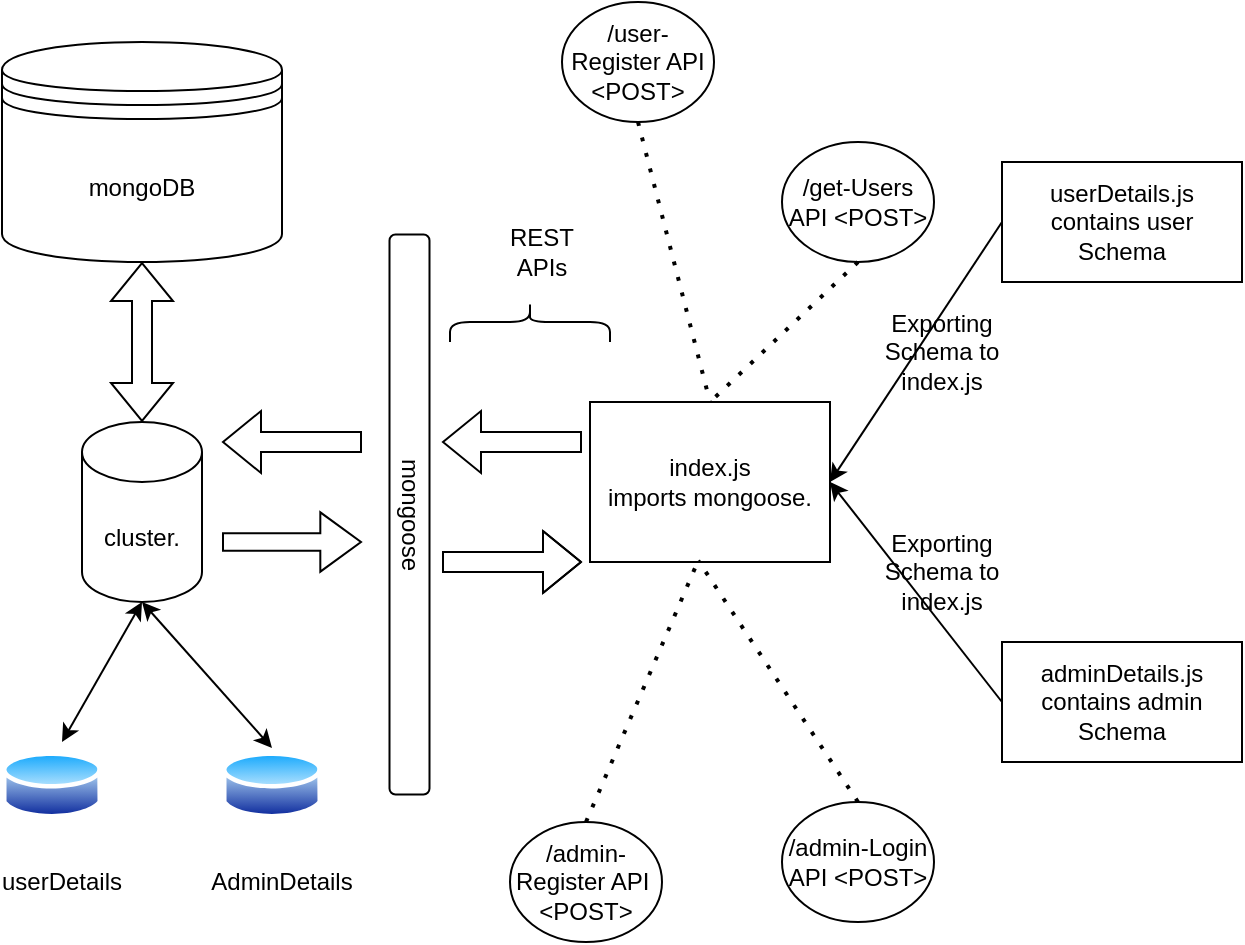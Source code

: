 <mxfile version="28.1.0">
  <diagram name="Page-1" id="oBU05R44UXi0feXC7y7d">
    <mxGraphModel dx="1286" dy="618" grid="1" gridSize="10" guides="1" tooltips="1" connect="1" arrows="1" fold="1" page="1" pageScale="1" pageWidth="827" pageHeight="1169" math="0" shadow="0">
      <root>
        <mxCell id="0" />
        <mxCell id="1" parent="0" />
        <mxCell id="T_PSCalrxBw_IGnm-Epd-1" value="index.js&lt;div&gt;imports mongoose.&lt;/div&gt;" style="rounded=0;whiteSpace=wrap;html=1;" parent="1" vertex="1">
          <mxGeometry x="294" y="200" width="120" height="80" as="geometry" />
        </mxCell>
        <mxCell id="YFIp8gRq__ZYFWO32oPo-2" value="mongoose" style="rounded=1;whiteSpace=wrap;html=1;rotation=90;" vertex="1" parent="1">
          <mxGeometry x="63.75" y="246.25" width="280" height="20" as="geometry" />
        </mxCell>
        <mxCell id="YFIp8gRq__ZYFWO32oPo-3" value="" style="shape=flexArrow;endArrow=classic;html=1;rounded=0;" edge="1" parent="1">
          <mxGeometry width="50" height="50" relative="1" as="geometry">
            <mxPoint x="290" y="220" as="sourcePoint" />
            <mxPoint x="220" y="220" as="targetPoint" />
          </mxGeometry>
        </mxCell>
        <mxCell id="YFIp8gRq__ZYFWO32oPo-4" value="" style="shape=flexArrow;endArrow=classic;html=1;rounded=0;" edge="1" parent="1">
          <mxGeometry width="50" height="50" relative="1" as="geometry">
            <mxPoint x="220" y="280" as="sourcePoint" />
            <mxPoint x="290" y="280" as="targetPoint" />
            <Array as="points">
              <mxPoint x="250" y="280" />
            </Array>
          </mxGeometry>
        </mxCell>
        <mxCell id="YFIp8gRq__ZYFWO32oPo-6" value="" style="shape=flexArrow;endArrow=classic;html=1;rounded=0;width=8.667;endSize=6.447;" edge="1" parent="1">
          <mxGeometry width="50" height="50" relative="1" as="geometry">
            <mxPoint x="110" y="270" as="sourcePoint" />
            <mxPoint x="180" y="270" as="targetPoint" />
            <Array as="points" />
          </mxGeometry>
        </mxCell>
        <mxCell id="YFIp8gRq__ZYFWO32oPo-8" value="" style="shape=flexArrow;endArrow=classic;html=1;rounded=0;" edge="1" parent="1">
          <mxGeometry width="50" height="50" relative="1" as="geometry">
            <mxPoint x="180" y="220" as="sourcePoint" />
            <mxPoint x="110" y="220" as="targetPoint" />
          </mxGeometry>
        </mxCell>
        <mxCell id="YFIp8gRq__ZYFWO32oPo-10" value="" style="shape=curlyBracket;whiteSpace=wrap;html=1;rounded=1;flipH=1;labelPosition=right;verticalLabelPosition=middle;align=left;verticalAlign=middle;rotation=-90;" vertex="1" parent="1">
          <mxGeometry x="254" y="120" width="20" height="80" as="geometry" />
        </mxCell>
        <mxCell id="YFIp8gRq__ZYFWO32oPo-12" value="REST APIs" style="text;strokeColor=none;align=center;fillColor=none;html=1;verticalAlign=middle;whiteSpace=wrap;rounded=0;" vertex="1" parent="1">
          <mxGeometry x="240" y="110" width="60" height="30" as="geometry" />
        </mxCell>
        <mxCell id="YFIp8gRq__ZYFWO32oPo-13" value="cluster." style="shape=cylinder3;whiteSpace=wrap;html=1;boundedLbl=1;backgroundOutline=1;size=15;" vertex="1" parent="1">
          <mxGeometry x="40" y="210" width="60" height="90" as="geometry" />
        </mxCell>
        <mxCell id="YFIp8gRq__ZYFWO32oPo-14" value="mongoDB" style="shape=datastore;whiteSpace=wrap;html=1;" vertex="1" parent="1">
          <mxGeometry y="20" width="140" height="110" as="geometry" />
        </mxCell>
        <mxCell id="YFIp8gRq__ZYFWO32oPo-15" value="" style="shape=flexArrow;endArrow=classic;startArrow=classic;html=1;rounded=0;exitX=0.5;exitY=0;exitDx=0;exitDy=0;exitPerimeter=0;entryX=0.5;entryY=1;entryDx=0;entryDy=0;" edge="1" parent="1" source="YFIp8gRq__ZYFWO32oPo-13" target="YFIp8gRq__ZYFWO32oPo-14">
          <mxGeometry width="100" height="100" relative="1" as="geometry">
            <mxPoint x="50" y="200" as="sourcePoint" />
            <mxPoint x="110" y="140" as="targetPoint" />
            <Array as="points" />
          </mxGeometry>
        </mxCell>
        <mxCell id="YFIp8gRq__ZYFWO32oPo-16" value="userDetails.js&lt;div&gt;contains user Schema&lt;/div&gt;" style="rounded=0;whiteSpace=wrap;html=1;" vertex="1" parent="1">
          <mxGeometry x="500" y="80" width="120" height="60" as="geometry" />
        </mxCell>
        <mxCell id="YFIp8gRq__ZYFWO32oPo-18" value="adminDetails.js&lt;div&gt;contains admin Schema&lt;/div&gt;" style="rounded=0;whiteSpace=wrap;html=1;" vertex="1" parent="1">
          <mxGeometry x="500" y="320" width="120" height="60" as="geometry" />
        </mxCell>
        <mxCell id="YFIp8gRq__ZYFWO32oPo-19" value="" style="endArrow=classic;html=1;rounded=0;exitX=0;exitY=0.5;exitDx=0;exitDy=0;entryX=1;entryY=0.5;entryDx=0;entryDy=0;" edge="1" parent="1" source="YFIp8gRq__ZYFWO32oPo-18" target="T_PSCalrxBw_IGnm-Epd-1">
          <mxGeometry width="50" height="50" relative="1" as="geometry">
            <mxPoint x="440" y="260" as="sourcePoint" />
            <mxPoint x="490" y="210" as="targetPoint" />
          </mxGeometry>
        </mxCell>
        <mxCell id="YFIp8gRq__ZYFWO32oPo-20" value="" style="endArrow=classic;html=1;rounded=0;exitX=0;exitY=0.5;exitDx=0;exitDy=0;entryX=1;entryY=0.5;entryDx=0;entryDy=0;" edge="1" parent="1" source="YFIp8gRq__ZYFWO32oPo-16" target="T_PSCalrxBw_IGnm-Epd-1">
          <mxGeometry width="50" height="50" relative="1" as="geometry">
            <mxPoint x="516" y="210" as="sourcePoint" />
            <mxPoint x="430" y="160" as="targetPoint" />
          </mxGeometry>
        </mxCell>
        <mxCell id="YFIp8gRq__ZYFWO32oPo-25" value="Exporting Schema to index.js" style="text;html=1;align=center;verticalAlign=middle;whiteSpace=wrap;rounded=0;" vertex="1" parent="1">
          <mxGeometry x="440" y="160" width="60" height="30" as="geometry" />
        </mxCell>
        <mxCell id="YFIp8gRq__ZYFWO32oPo-26" value="Exporting Schema to index.js" style="text;html=1;align=center;verticalAlign=middle;whiteSpace=wrap;rounded=0;" vertex="1" parent="1">
          <mxGeometry x="440" y="270" width="60" height="30" as="geometry" />
        </mxCell>
        <mxCell id="YFIp8gRq__ZYFWO32oPo-27" value="/admin-Register API&amp;nbsp;&lt;div&gt;&amp;lt;POST&amp;gt;&lt;/div&gt;" style="ellipse;whiteSpace=wrap;html=1;" vertex="1" parent="1">
          <mxGeometry x="254" y="410" width="76" height="60" as="geometry" />
        </mxCell>
        <mxCell id="YFIp8gRq__ZYFWO32oPo-28" value="/admin-Login API &amp;lt;POST&amp;gt;" style="ellipse;whiteSpace=wrap;html=1;" vertex="1" parent="1">
          <mxGeometry x="390" y="400" width="76" height="60" as="geometry" />
        </mxCell>
        <mxCell id="YFIp8gRq__ZYFWO32oPo-29" value="/get-Users API &amp;lt;POST&amp;gt;" style="ellipse;whiteSpace=wrap;html=1;" vertex="1" parent="1">
          <mxGeometry x="390" y="70" width="76" height="60" as="geometry" />
        </mxCell>
        <mxCell id="YFIp8gRq__ZYFWO32oPo-30" value="/user-Register API &amp;lt;POST&amp;gt;" style="ellipse;whiteSpace=wrap;html=1;" vertex="1" parent="1">
          <mxGeometry x="280" width="76" height="60" as="geometry" />
        </mxCell>
        <mxCell id="YFIp8gRq__ZYFWO32oPo-31" value="" style="endArrow=none;dashed=1;html=1;dashPattern=1 3;strokeWidth=2;rounded=0;exitX=0.5;exitY=0;exitDx=0;exitDy=0;entryX=0.451;entryY=0.991;entryDx=0;entryDy=0;entryPerimeter=0;" edge="1" parent="1" source="YFIp8gRq__ZYFWO32oPo-27" target="T_PSCalrxBw_IGnm-Epd-1">
          <mxGeometry width="50" height="50" relative="1" as="geometry">
            <mxPoint x="340" y="290" as="sourcePoint" />
            <mxPoint x="390" y="240" as="targetPoint" />
          </mxGeometry>
        </mxCell>
        <mxCell id="YFIp8gRq__ZYFWO32oPo-32" value="" style="endArrow=none;dashed=1;html=1;dashPattern=1 3;strokeWidth=2;rounded=0;exitX=0.5;exitY=0;exitDx=0;exitDy=0;entryX=0.451;entryY=0.991;entryDx=0;entryDy=0;entryPerimeter=0;" edge="1" parent="1" source="YFIp8gRq__ZYFWO32oPo-28" target="T_PSCalrxBw_IGnm-Epd-1">
          <mxGeometry width="50" height="50" relative="1" as="geometry">
            <mxPoint x="340" y="290" as="sourcePoint" />
            <mxPoint x="390" y="240" as="targetPoint" />
          </mxGeometry>
        </mxCell>
        <mxCell id="YFIp8gRq__ZYFWO32oPo-33" value="" style="endArrow=none;dashed=1;html=1;dashPattern=1 3;strokeWidth=2;rounded=0;exitX=0.5;exitY=1;exitDx=0;exitDy=0;entryX=0.5;entryY=0;entryDx=0;entryDy=0;" edge="1" parent="1" source="YFIp8gRq__ZYFWO32oPo-29" target="T_PSCalrxBw_IGnm-Epd-1">
          <mxGeometry width="50" height="50" relative="1" as="geometry">
            <mxPoint x="340" y="290" as="sourcePoint" />
            <mxPoint x="390" y="240" as="targetPoint" />
          </mxGeometry>
        </mxCell>
        <mxCell id="YFIp8gRq__ZYFWO32oPo-37" value="" style="endArrow=none;dashed=1;html=1;dashPattern=1 3;strokeWidth=2;rounded=0;exitX=0.5;exitY=1;exitDx=0;exitDy=0;entryX=0.5;entryY=0;entryDx=0;entryDy=0;" edge="1" parent="1" source="YFIp8gRq__ZYFWO32oPo-30" target="T_PSCalrxBw_IGnm-Epd-1">
          <mxGeometry width="50" height="50" relative="1" as="geometry">
            <mxPoint x="340" y="290" as="sourcePoint" />
            <mxPoint x="390" y="240" as="targetPoint" />
          </mxGeometry>
        </mxCell>
        <mxCell id="YFIp8gRq__ZYFWO32oPo-38" value="" style="image;aspect=fixed;perimeter=ellipsePerimeter;html=1;align=center;shadow=0;dashed=0;spacingTop=3;image=img/lib/active_directory/database.svg;" vertex="1" parent="1">
          <mxGeometry y="373" width="50" height="37" as="geometry" />
        </mxCell>
        <mxCell id="YFIp8gRq__ZYFWO32oPo-39" value="" style="image;aspect=fixed;perimeter=ellipsePerimeter;html=1;align=center;shadow=0;dashed=0;spacingTop=3;image=img/lib/active_directory/database.svg;" vertex="1" parent="1">
          <mxGeometry x="110" y="373" width="50" height="37" as="geometry" />
        </mxCell>
        <mxCell id="YFIp8gRq__ZYFWO32oPo-40" value="" style="endArrow=classic;startArrow=classic;html=1;rounded=0;entryX=0.5;entryY=1;entryDx=0;entryDy=0;entryPerimeter=0;" edge="1" parent="1" target="YFIp8gRq__ZYFWO32oPo-13">
          <mxGeometry width="50" height="50" relative="1" as="geometry">
            <mxPoint x="30" y="370" as="sourcePoint" />
            <mxPoint x="60" y="310" as="targetPoint" />
          </mxGeometry>
        </mxCell>
        <mxCell id="YFIp8gRq__ZYFWO32oPo-41" value="" style="endArrow=classic;startArrow=classic;html=1;rounded=0;entryX=0.5;entryY=1;entryDx=0;entryDy=0;entryPerimeter=0;exitX=0.5;exitY=0;exitDx=0;exitDy=0;" edge="1" parent="1" source="YFIp8gRq__ZYFWO32oPo-39" target="YFIp8gRq__ZYFWO32oPo-13">
          <mxGeometry width="50" height="50" relative="1" as="geometry">
            <mxPoint x="30" y="370" as="sourcePoint" />
            <mxPoint x="60" y="310" as="targetPoint" />
          </mxGeometry>
        </mxCell>
        <mxCell id="YFIp8gRq__ZYFWO32oPo-45" value="userDetails" style="text;html=1;align=center;verticalAlign=middle;whiteSpace=wrap;rounded=0;" vertex="1" parent="1">
          <mxGeometry y="425" width="60" height="30" as="geometry" />
        </mxCell>
        <mxCell id="YFIp8gRq__ZYFWO32oPo-47" value="AdminDetails" style="text;html=1;align=center;verticalAlign=middle;whiteSpace=wrap;rounded=0;" vertex="1" parent="1">
          <mxGeometry x="110" y="425" width="60" height="30" as="geometry" />
        </mxCell>
      </root>
    </mxGraphModel>
  </diagram>
</mxfile>
